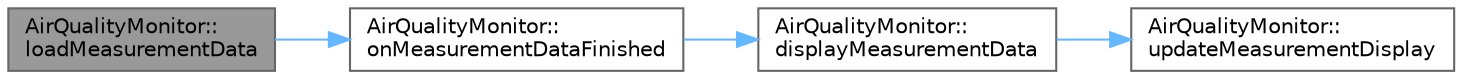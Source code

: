 digraph "AirQualityMonitor::loadMeasurementData"
{
 // LATEX_PDF_SIZE
  bgcolor="transparent";
  edge [fontname=Helvetica,fontsize=10,labelfontname=Helvetica,labelfontsize=10];
  node [fontname=Helvetica,fontsize=10,shape=box,height=0.2,width=0.4];
  rankdir="LR";
  Node1 [id="Node000001",label="AirQualityMonitor::\lloadMeasurementData",height=0.2,width=0.4,color="gray40", fillcolor="grey60", style="filled", fontcolor="black",tooltip="Ładuje dane pomiarowe dla określonego sensora."];
  Node1 -> Node2 [id="edge1_Node000001_Node000002",color="steelblue1",style="solid",tooltip=" "];
  Node2 [id="Node000002",label="AirQualityMonitor::\lonMeasurementDataFinished",height=0.2,width=0.4,color="grey40", fillcolor="white", style="filled",URL="$class_air_quality_monitor.html#a08a162d000d3ab9cf4840ab114a275c3",tooltip="Obsługuje zakończenie pobierania danych pomiarowych."];
  Node2 -> Node3 [id="edge2_Node000002_Node000003",color="steelblue1",style="solid",tooltip=" "];
  Node3 [id="Node000003",label="AirQualityMonitor::\ldisplayMeasurementData",height=0.2,width=0.4,color="grey40", fillcolor="white", style="filled",URL="$class_air_quality_monitor.html#a8942b05c57dbe9a6886d4c633e718f46",tooltip="Wyświetla dane pomiarowe w interfejsie użytkownika."];
  Node3 -> Node4 [id="edge3_Node000003_Node000004",color="steelblue1",style="solid",tooltip=" "];
  Node4 [id="Node000004",label="AirQualityMonitor::\lupdateMeasurementDisplay",height=0.2,width=0.4,color="grey40", fillcolor="white", style="filled",URL="$class_air_quality_monitor.html#acd41767c5abd0e7f5ede406615b548e2",tooltip="Aktualizuje wyświetlanie wykresu i statystyk pomiarów."];
}
